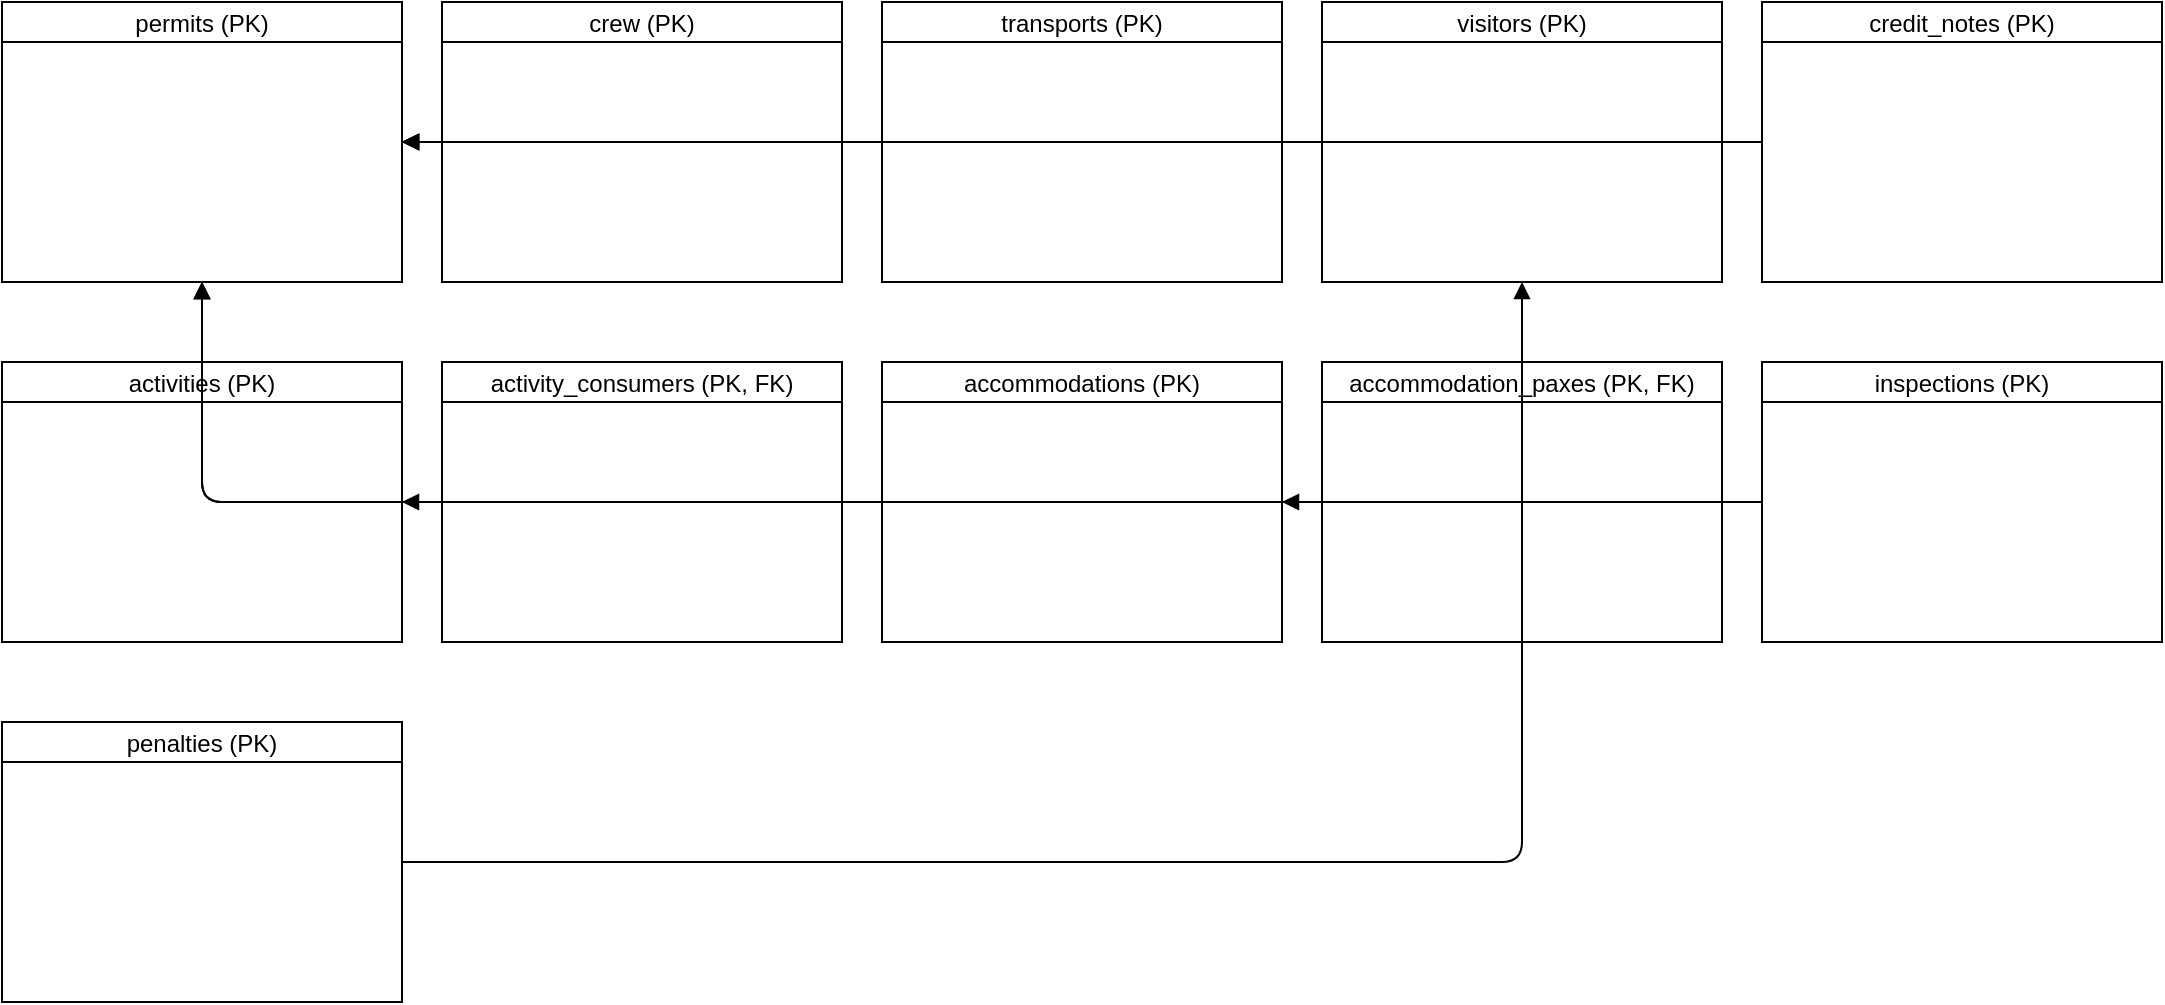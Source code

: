 <?xml version="1.0" encoding="UTF-8"?>
<mxfile>
  <diagram id="relational_diagram" name="Relational Diagram">
    <mxGraphModel dx="1000" dy="1000" grid="1" gridSize="10" guides="1" tooltips="1" connect="1" arrows="1" fold="1" page="1" pageScale="1" pageWidth="827" pageHeight="1169" math="0" shadow="0">
      <root>
        <mxCell id="0"/>
        <mxCell id="1" parent="0"/>
        <!-- Tables -->
        <mxCell id="permits" value="permits (PK)" style="shape=swimlane;startSize=20;fillColor=#ffffff;strokeColor=#000000;rounded=0;" vertex="1" parent="1">
          <mxGeometry x="20" y="20" width="200" height="140" as="geometry"/>
        </mxCell>
        <mxCell id="crew" value="crew (PK)" style="shape=swimlane;startSize=20;fillColor=#ffffff;strokeColor=#000000;rounded=0;" vertex="1" parent="1">
          <mxGeometry x="240" y="20" width="200" height="140" as="geometry"/>
        </mxCell>
        <mxCell id="transports" value="transports (PK)" style="shape=swimlane;startSize=20;fillColor=#ffffff;strokeColor=#000000;rounded=0;" vertex="1" parent="1">
          <mxGeometry x="460" y="20" width="200" height="140" as="geometry"/>
        </mxCell>
        <mxCell id="visitors" value="visitors (PK)" style="shape=swimlane;startSize=20;fillColor=#ffffff;strokeColor=#000000;rounded=0;" vertex="1" parent="1">
          <mxGeometry x="680" y="20" width="200" height="140" as="geometry"/>
        </mxCell>
        <mxCell id="activities" value="activities (PK)" style="shape=swimlane;startSize=20;fillColor=#ffffff;strokeColor=#000000;rounded=0;" vertex="1" parent="1">
          <mxGeometry x="20" y="200" width="200" height="140" as="geometry"/>
        </mxCell>
        <mxCell id="activity_consumers" value="activity_consumers (PK, FK)" style="shape=swimlane;startSize=20;fillColor=#ffffff;strokeColor=#000000;rounded=0;" vertex="1" parent="1">
          <mxGeometry x="240" y="200" width="200" height="140" as="geometry"/>
        </mxCell>
        <mxCell id="accommodations" value="accommodations (PK)" style="shape=swimlane;startSize=20;fillColor=#ffffff;strokeColor=#000000;rounded=0;" vertex="1" parent="1">
          <mxGeometry x="460" y="200" width="200" height="140" as="geometry"/>
        </mxCell>
        <mxCell id="accommodation_paxes" value="accommodation_paxes (PK, FK)" style="shape=swimlane;startSize=20;fillColor=#ffffff;strokeColor=#000000;rounded=0;" vertex="1" parent="1">
          <mxGeometry x="680" y="200" width="200" height="140" as="geometry"/>
        </mxCell>
        <mxCell id="credit_notes" value="credit_notes (PK)" style="shape=swimlane;startSize=20;fillColor=#ffffff;strokeColor=#000000;rounded=0;" vertex="1" parent="1">
          <mxGeometry x="900" y="20" width="200" height="140" as="geometry"/>
        </mxCell>
        <mxCell id="inspections" value="inspections (PK)" style="shape=swimlane;startSize=20;fillColor=#ffffff;strokeColor=#000000;rounded=0;" vertex="1" parent="1">
          <mxGeometry x="900" y="200" width="200" height="140" as="geometry"/>
        </mxCell>
        <mxCell id="penalties" value="penalties (PK)" style="shape=swimlane;startSize=20;fillColor=#ffffff;strokeColor=#000000;rounded=0;" vertex="1" parent="1">
          <mxGeometry x="20" y="380" width="200" height="140" as="geometry"/>
        </mxCell>

        <!-- Relationships (edges) -->
        <mxCell id="edge1" style="edgeStyle=orthogonalEdgeStyle;endArrow=block;html=1;" edge="1" parent="1" source="crew" target="permits">
          <mxGeometry relative="1" as="geometry"/>
        </mxCell>
        <mxCell id="edge2" style="edgeStyle=orthogonalEdgeStyle;endArrow=block;html=1;" edge="1" parent="1" source="transports" target="permits">
          <mxGeometry relative="1" as="geometry"/>
        </mxCell>
        <mxCell id="edge3" style="edgeStyle=orthogonalEdgeStyle;endArrow=block;html=1;" edge="1" parent="1" source="visitors" target="permits">
          <mxGeometry relative="1" as="geometry"/>
        </mxCell>
        <mxCell id="edge4" style="edgeStyle=orthogonalEdgeStyle;endArrow=block;html=1;" edge="1" parent="1" source="activities" target="permits">
          <mxGeometry relative="1" as="geometry"/>
        </mxCell>
        <mxCell id="edge5" style="edgeStyle=orthogonalEdgeStyle;endArrow=block;html=1;" edge="1" parent="1" source="activity_consumers" target="activities">
          <mxGeometry relative="1" as="geometry"/>
        </mxCell>
        <mxCell id="edge6" style="edgeStyle=orthogonalEdgeStyle;endArrow=block;html=1;" edge="1" parent="1" source="accommodations" target="permits">
          <mxGeometry relative="1" as="geometry"/>
        </mxCell>
        <mxCell id="edge7" style="edgeStyle=orthogonalEdgeStyle;endArrow=block;html=1;" edge="1" parent="1" source="accommodation_paxes" target="accommodations">
          <mxGeometry relative="1" as="geometry"/>
        </mxCell>
        <mxCell id="edge8" style="edgeStyle=orthogonalEdgeStyle;endArrow=block;html=1;" edge="1" parent="1" source="credit_notes" target="permits">
          <mxGeometry relative="1" as="geometry"/>
        </mxCell>
        <mxCell id="edge9" style="edgeStyle=orthogonalEdgeStyle;endArrow=block;html=1;" edge="1" parent="1" source="inspections" target="permits">
          <mxGeometry relative="1" as="geometry"/>
        </mxCell>
        <mxCell id="edge10" style="edgeStyle=orthogonalEdgeStyle;endArrow=block;html=1;" edge="1" parent="1" source="penalties" target="visitors">
          <mxGeometry relative="1" as="geometry"/>
        </mxCell>

      </root>
    </mxGraphModel>
  </diagram>
</mxfile>

